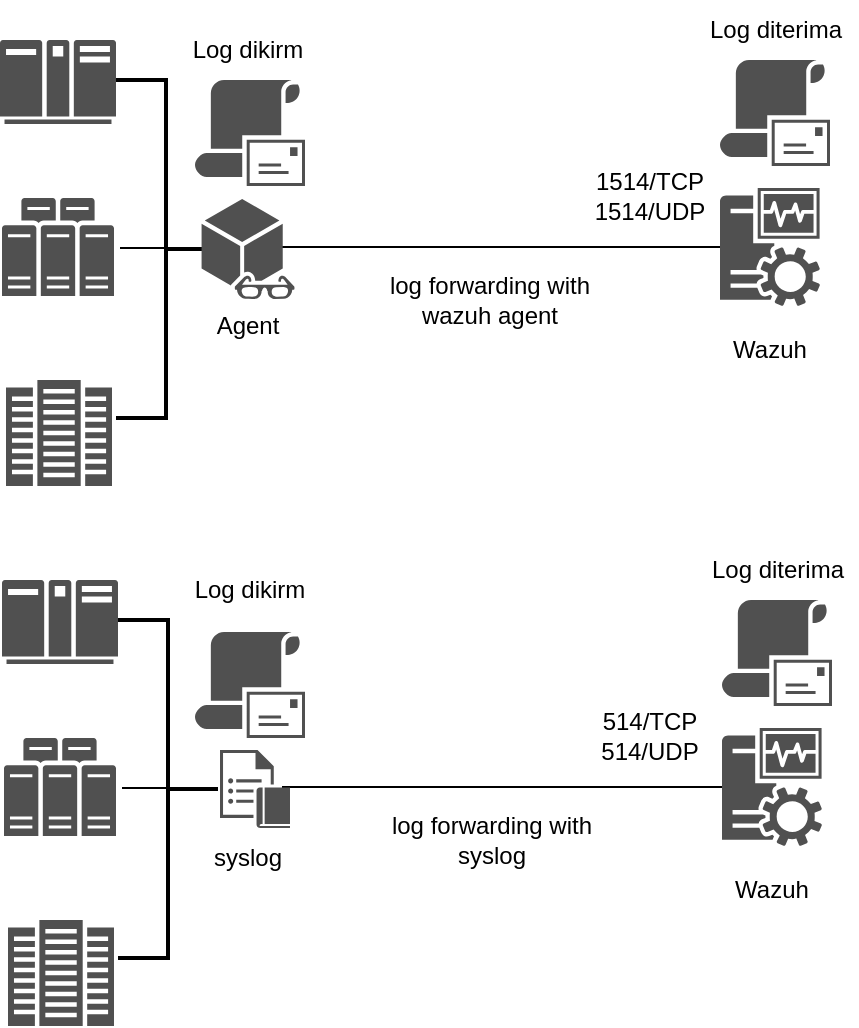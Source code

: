 <mxfile version="21.0.6" type="github"><diagram name="Page-1" id="3AZiDL7WuvLUJE-FNzts"><mxGraphModel dx="880" dy="444" grid="1" gridSize="10" guides="1" tooltips="1" connect="1" arrows="1" fold="1" page="1" pageScale="1" pageWidth="850" pageHeight="1100" math="0" shadow="0"><root><mxCell id="0"/><mxCell id="1" parent="0"/><mxCell id="CCNRII8V2ap3YlzHVFqY-1" value="" style="sketch=0;pointerEvents=1;shadow=0;dashed=0;html=1;strokeColor=none;fillColor=#505050;labelPosition=center;verticalLabelPosition=bottom;verticalAlign=top;outlineConnect=0;align=center;shape=mxgraph.office.servers.mainframe;" parent="1" vertex="1"><mxGeometry x="180" y="120" width="58" height="42" as="geometry"/></mxCell><mxCell id="CCNRII8V2ap3YlzHVFqY-2" value="" style="sketch=0;pointerEvents=1;shadow=0;dashed=0;html=1;strokeColor=none;fillColor=#505050;labelPosition=center;verticalLabelPosition=bottom;verticalAlign=top;outlineConnect=0;align=center;shape=mxgraph.office.servers.server_farm;" parent="1" vertex="1"><mxGeometry x="181" y="199" width="56" height="49" as="geometry"/></mxCell><mxCell id="CCNRII8V2ap3YlzHVFqY-4" value="" style="sketch=0;pointerEvents=1;shadow=0;dashed=0;html=1;strokeColor=none;fillColor=#505050;labelPosition=center;verticalLabelPosition=bottom;verticalAlign=top;outlineConnect=0;align=center;shape=mxgraph.office.servers.monitoring_sql_reporting_services;" parent="1" vertex="1"><mxGeometry x="540" y="194" width="50" height="59" as="geometry"/></mxCell><mxCell id="CCNRII8V2ap3YlzHVFqY-5" value="" style="sketch=0;pointerEvents=1;shadow=0;dashed=0;html=1;strokeColor=none;fillColor=#505050;labelPosition=center;verticalLabelPosition=bottom;verticalAlign=top;outlineConnect=0;align=center;shape=mxgraph.office.servers.datacenter;" parent="1" vertex="1"><mxGeometry x="183" y="290" width="53" height="53" as="geometry"/></mxCell><mxCell id="CCNRII8V2ap3YlzHVFqY-6" value="" style="strokeWidth=2;html=1;shape=mxgraph.flowchart.annotation_2;align=left;labelPosition=right;pointerEvents=1;rotation=-180;" parent="1" vertex="1"><mxGeometry x="238" y="140" width="50" height="169" as="geometry"/></mxCell><mxCell id="CCNRII8V2ap3YlzHVFqY-9" value="" style="endArrow=none;html=1;rounded=0;entryX=0.5;entryY=0.497;entryDx=0;entryDy=0;entryPerimeter=0;" parent="1" edge="1"><mxGeometry width="50" height="50" relative="1" as="geometry"><mxPoint x="240" y="224" as="sourcePoint"/><mxPoint x="263" y="224.007" as="targetPoint"/></mxGeometry></mxCell><mxCell id="CCNRII8V2ap3YlzHVFqY-12" value="" style="sketch=0;pointerEvents=1;shadow=0;dashed=0;html=1;strokeColor=none;fillColor=#505050;labelPosition=center;verticalLabelPosition=bottom;verticalAlign=top;outlineConnect=0;align=center;shape=mxgraph.office.security.email_address_policy;" parent="1" vertex="1"><mxGeometry x="540" y="130" width="55" height="53" as="geometry"/></mxCell><mxCell id="CCNRII8V2ap3YlzHVFqY-13" value="" style="sketch=0;pointerEvents=1;shadow=0;dashed=0;html=1;strokeColor=none;fillColor=#505050;labelPosition=center;verticalLabelPosition=bottom;verticalAlign=top;outlineConnect=0;align=center;shape=mxgraph.office.security.email_address_policy;" parent="1" vertex="1"><mxGeometry x="277.5" y="140" width="55" height="53" as="geometry"/></mxCell><mxCell id="CCNRII8V2ap3YlzHVFqY-14" value="" style="endArrow=none;html=1;rounded=0;" parent="1" target="CCNRII8V2ap3YlzHVFqY-4" edge="1"><mxGeometry width="50" height="50" relative="1" as="geometry"><mxPoint x="320" y="223.5" as="sourcePoint"/><mxPoint x="400" y="180" as="targetPoint"/></mxGeometry></mxCell><mxCell id="CCNRII8V2ap3YlzHVFqY-15" value="&lt;div&gt;log forwarding with wazuh agent&lt;br&gt;&lt;/div&gt;" style="text;html=1;strokeColor=none;fillColor=none;align=center;verticalAlign=middle;whiteSpace=wrap;rounded=0;" parent="1" vertex="1"><mxGeometry x="370" y="220" width="110" height="60" as="geometry"/></mxCell><mxCell id="CCNRII8V2ap3YlzHVFqY-17" value="Log dikirm" style="text;html=1;strokeColor=none;fillColor=none;align=center;verticalAlign=middle;whiteSpace=wrap;rounded=0;" parent="1" vertex="1"><mxGeometry x="274" y="110" width="60" height="30" as="geometry"/></mxCell><mxCell id="CCNRII8V2ap3YlzHVFqY-18" value="Log diterima" style="text;html=1;strokeColor=none;fillColor=none;align=center;verticalAlign=middle;whiteSpace=wrap;rounded=0;" parent="1" vertex="1"><mxGeometry x="527.5" y="100" width="80" height="30" as="geometry"/></mxCell><mxCell id="-FMwi7obUGUfJNuGI3vs-1" value="Wazuh" style="text;html=1;strokeColor=none;fillColor=none;align=center;verticalAlign=middle;whiteSpace=wrap;rounded=0;" vertex="1" parent="1"><mxGeometry x="535" y="260" width="60" height="30" as="geometry"/></mxCell><mxCell id="-FMwi7obUGUfJNuGI3vs-2" value="Agent" style="text;html=1;strokeColor=none;fillColor=none;align=center;verticalAlign=middle;whiteSpace=wrap;rounded=0;" vertex="1" parent="1"><mxGeometry x="274" y="248" width="60" height="30" as="geometry"/></mxCell><mxCell id="-FMwi7obUGUfJNuGI3vs-3" value="" style="sketch=0;pointerEvents=1;shadow=0;dashed=0;html=1;strokeColor=none;fillColor=#505050;labelPosition=center;verticalLabelPosition=bottom;verticalAlign=top;outlineConnect=0;align=center;shape=mxgraph.office.servers.mainframe;" vertex="1" parent="1"><mxGeometry x="181" y="390" width="58" height="42" as="geometry"/></mxCell><mxCell id="-FMwi7obUGUfJNuGI3vs-4" value="" style="sketch=0;pointerEvents=1;shadow=0;dashed=0;html=1;strokeColor=none;fillColor=#505050;labelPosition=center;verticalLabelPosition=bottom;verticalAlign=top;outlineConnect=0;align=center;shape=mxgraph.office.servers.server_farm;" vertex="1" parent="1"><mxGeometry x="182" y="469" width="56" height="49" as="geometry"/></mxCell><mxCell id="-FMwi7obUGUfJNuGI3vs-5" value="" style="sketch=0;pointerEvents=1;shadow=0;dashed=0;html=1;strokeColor=none;fillColor=#505050;labelPosition=center;verticalLabelPosition=bottom;verticalAlign=top;outlineConnect=0;align=center;shape=mxgraph.office.servers.monitoring_sql_reporting_services;" vertex="1" parent="1"><mxGeometry x="541" y="464" width="50" height="59" as="geometry"/></mxCell><mxCell id="-FMwi7obUGUfJNuGI3vs-6" value="" style="sketch=0;pointerEvents=1;shadow=0;dashed=0;html=1;strokeColor=none;fillColor=#505050;labelPosition=center;verticalLabelPosition=bottom;verticalAlign=top;outlineConnect=0;align=center;shape=mxgraph.office.servers.datacenter;" vertex="1" parent="1"><mxGeometry x="184" y="560" width="53" height="53" as="geometry"/></mxCell><mxCell id="-FMwi7obUGUfJNuGI3vs-7" value="" style="strokeWidth=2;html=1;shape=mxgraph.flowchart.annotation_2;align=left;labelPosition=right;pointerEvents=1;rotation=-180;" vertex="1" parent="1"><mxGeometry x="239" y="410" width="50" height="169" as="geometry"/></mxCell><mxCell id="-FMwi7obUGUfJNuGI3vs-8" value="" style="endArrow=none;html=1;rounded=0;entryX=0.5;entryY=0.497;entryDx=0;entryDy=0;entryPerimeter=0;" edge="1" parent="1"><mxGeometry width="50" height="50" relative="1" as="geometry"><mxPoint x="241" y="494" as="sourcePoint"/><mxPoint x="264" y="494.007" as="targetPoint"/></mxGeometry></mxCell><mxCell id="-FMwi7obUGUfJNuGI3vs-10" value="" style="sketch=0;pointerEvents=1;shadow=0;dashed=0;html=1;strokeColor=none;fillColor=#505050;labelPosition=center;verticalLabelPosition=bottom;verticalAlign=top;outlineConnect=0;align=center;shape=mxgraph.office.security.email_address_policy;" vertex="1" parent="1"><mxGeometry x="541" y="400" width="55" height="53" as="geometry"/></mxCell><mxCell id="-FMwi7obUGUfJNuGI3vs-11" value="" style="sketch=0;pointerEvents=1;shadow=0;dashed=0;html=1;strokeColor=none;fillColor=#505050;labelPosition=center;verticalLabelPosition=bottom;verticalAlign=top;outlineConnect=0;align=center;shape=mxgraph.office.security.email_address_policy;" vertex="1" parent="1"><mxGeometry x="277.5" y="416" width="55" height="53" as="geometry"/></mxCell><mxCell id="-FMwi7obUGUfJNuGI3vs-12" value="" style="endArrow=none;html=1;rounded=0;" edge="1" parent="1" target="-FMwi7obUGUfJNuGI3vs-5"><mxGeometry width="50" height="50" relative="1" as="geometry"><mxPoint x="321" y="493.5" as="sourcePoint"/><mxPoint x="401" y="450" as="targetPoint"/></mxGeometry></mxCell><mxCell id="-FMwi7obUGUfJNuGI3vs-13" value="&lt;div&gt;log forwarding with syslog&lt;br&gt;&lt;/div&gt;" style="text;html=1;strokeColor=none;fillColor=none;align=center;verticalAlign=middle;whiteSpace=wrap;rounded=0;" vertex="1" parent="1"><mxGeometry x="371" y="490" width="110" height="60" as="geometry"/></mxCell><mxCell id="-FMwi7obUGUfJNuGI3vs-14" value="Log dikirm" style="text;html=1;strokeColor=none;fillColor=none;align=center;verticalAlign=middle;whiteSpace=wrap;rounded=0;" vertex="1" parent="1"><mxGeometry x="275" y="380" width="60" height="30" as="geometry"/></mxCell><mxCell id="-FMwi7obUGUfJNuGI3vs-15" value="Log diterima" style="text;html=1;strokeColor=none;fillColor=none;align=center;verticalAlign=middle;whiteSpace=wrap;rounded=0;" vertex="1" parent="1"><mxGeometry x="528.5" y="370" width="80" height="30" as="geometry"/></mxCell><mxCell id="-FMwi7obUGUfJNuGI3vs-16" value="Wazuh" style="text;html=1;strokeColor=none;fillColor=none;align=center;verticalAlign=middle;whiteSpace=wrap;rounded=0;" vertex="1" parent="1"><mxGeometry x="536" y="530" width="60" height="30" as="geometry"/></mxCell><mxCell id="-FMwi7obUGUfJNuGI3vs-17" value="syslog" style="text;html=1;strokeColor=none;fillColor=none;align=center;verticalAlign=middle;whiteSpace=wrap;rounded=0;" vertex="1" parent="1"><mxGeometry x="274" y="514.02" width="60" height="30" as="geometry"/></mxCell><mxCell id="-FMwi7obUGUfJNuGI3vs-18" value="" style="sketch=0;pointerEvents=1;shadow=0;dashed=0;html=1;strokeColor=none;fillColor=#505050;labelPosition=center;verticalLabelPosition=bottom;verticalAlign=top;outlineConnect=0;align=center;shape=mxgraph.office.communications.journaling_rule;" vertex="1" parent="1"><mxGeometry x="290" y="474.98" width="35" height="39.04" as="geometry"/></mxCell><mxCell id="-FMwi7obUGUfJNuGI3vs-19" value="" style="sketch=0;pointerEvents=1;shadow=0;dashed=0;html=1;strokeColor=none;fillColor=#505050;labelPosition=center;verticalLabelPosition=bottom;verticalAlign=top;outlineConnect=0;align=center;shape=mxgraph.office.communications.watcher_node;" vertex="1" parent="1"><mxGeometry x="280.79" y="199.5" width="46.43" height="50" as="geometry"/></mxCell><mxCell id="-FMwi7obUGUfJNuGI3vs-20" value="&lt;div&gt;514/TCP&lt;/div&gt;&lt;div&gt;514/UDP&lt;br&gt;&lt;/div&gt;" style="text;html=1;strokeColor=none;fillColor=none;align=center;verticalAlign=middle;whiteSpace=wrap;rounded=0;" vertex="1" parent="1"><mxGeometry x="475" y="453" width="60" height="30" as="geometry"/></mxCell><mxCell id="-FMwi7obUGUfJNuGI3vs-21" value="&lt;div&gt;1514/TCP&lt;/div&gt;&lt;div&gt;1514/UDP&lt;br&gt;&lt;/div&gt;" style="text;html=1;strokeColor=none;fillColor=none;align=center;verticalAlign=middle;whiteSpace=wrap;rounded=0;" vertex="1" parent="1"><mxGeometry x="475" y="183" width="60" height="30" as="geometry"/></mxCell></root></mxGraphModel></diagram></mxfile>